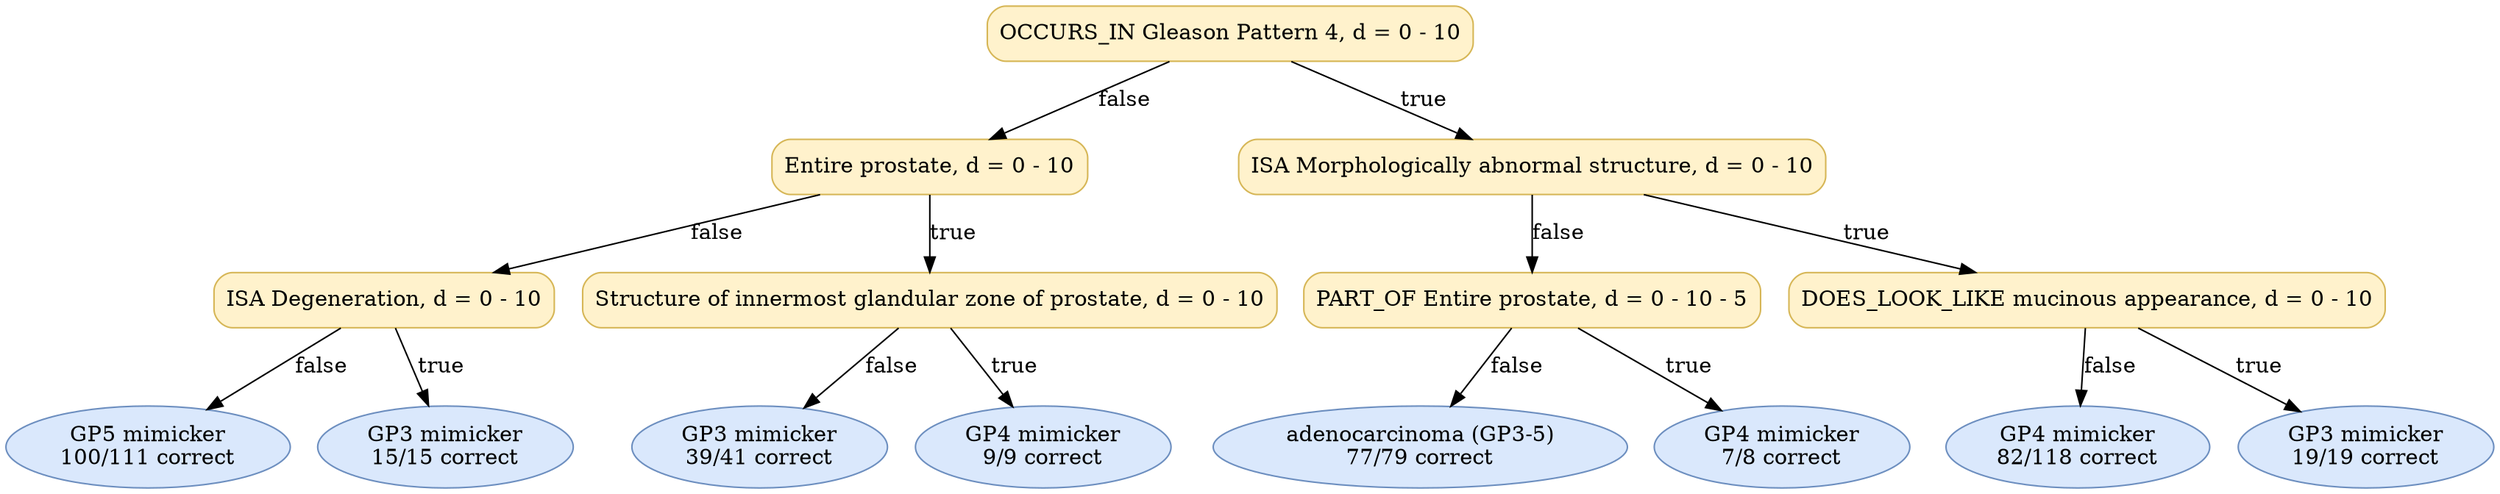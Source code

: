 digraph "DT" {
fontname="Times-Roman";
label="";
node [fontname="Times-Roman"];
Node1 [color="#D6B656", fillcolor="#FFF2CC", label="OCCURS_IN Gleason Pattern 4, d = 0 - 10", shape="box", style="rounded,filled"];
Node2 [color="#D6B656", fillcolor="#FFF2CC", label="Entire prostate, d = 0 - 10", shape="box", style="rounded,filled"];
Node3 [color="#D6B656", fillcolor="#FFF2CC", label="ISA Degeneration, d = 0 - 10", shape="box", style="rounded,filled"];
Node4 [color="#6C8EBF", fillcolor="#DAE8FC", label=<GP5 mimicker<br/>100/111 correct>, shape="ellipse", style="rounded,filled"];
Node5 [color="#6C8EBF", fillcolor="#DAE8FC", label=<GP3 mimicker<br/>15/15 correct>, shape="ellipse", style="rounded,filled"];
Node6 [color="#D6B656", fillcolor="#FFF2CC", label="Structure of innermost glandular zone of prostate, d = 0 - 10", shape="box", style="rounded,filled"];
Node7 [color="#6C8EBF", fillcolor="#DAE8FC", label=<GP3 mimicker<br/>39/41 correct>, shape="ellipse", style="rounded,filled"];
Node8 [color="#6C8EBF", fillcolor="#DAE8FC", label=<GP4 mimicker<br/>9/9 correct>, shape="ellipse", style="rounded,filled"];
Node9 [color="#D6B656", fillcolor="#FFF2CC", label="ISA Morphologically abnormal structure, d = 0 - 10", shape="box", style="rounded,filled"];
Node10 [color="#D6B656", fillcolor="#FFF2CC", label="PART_OF Entire prostate, d = 0 - 10 - 5", shape="box", style="rounded,filled"];
Node11 [color="#6C8EBF", fillcolor="#DAE8FC", label=<adenocarcinoma (GP3-5)<br/>77/79 correct>, shape="ellipse", style="rounded,filled"];
Node12 [color="#6C8EBF", fillcolor="#DAE8FC", label=<GP4 mimicker<br/>7/8 correct>, shape="ellipse", style="rounded,filled"];
Node13 [color="#D6B656", fillcolor="#FFF2CC", label="DOES_LOOK_LIKE mucinous appearance, d = 0 - 10", shape="box", style="rounded,filled"];
Node14 [color="#6C8EBF", fillcolor="#DAE8FC", label=<GP4 mimicker<br/>82/118 correct>, shape="ellipse", style="rounded,filled"];
Node15 [color="#6C8EBF", fillcolor="#DAE8FC", label=<GP3 mimicker<br/>19/19 correct>, shape="ellipse", style="rounded,filled"];
Node1 -> Node2  [key=0, label="false"];
Node1 -> Node9  [key=0, label="true"];
Node2 -> Node3  [key=0, label="false"];
Node2 -> Node6  [key=0, label="true"];
Node3 -> Node4  [key=0, label="false"];
Node3 -> Node5  [key=0, label="true"];
Node6 -> Node7  [key=0, label="false"];
Node6 -> Node8  [key=0, label="true"];
Node9 -> Node10  [key=0, label="false"];
Node9 -> Node13  [key=0, label="true"];
Node10 -> Node11  [key=0, label="false"];
Node10 -> Node12  [key=0, label="true"];
Node13 -> Node14  [key=0, label="false"];
Node13 -> Node15  [key=0, label="true"];
}
